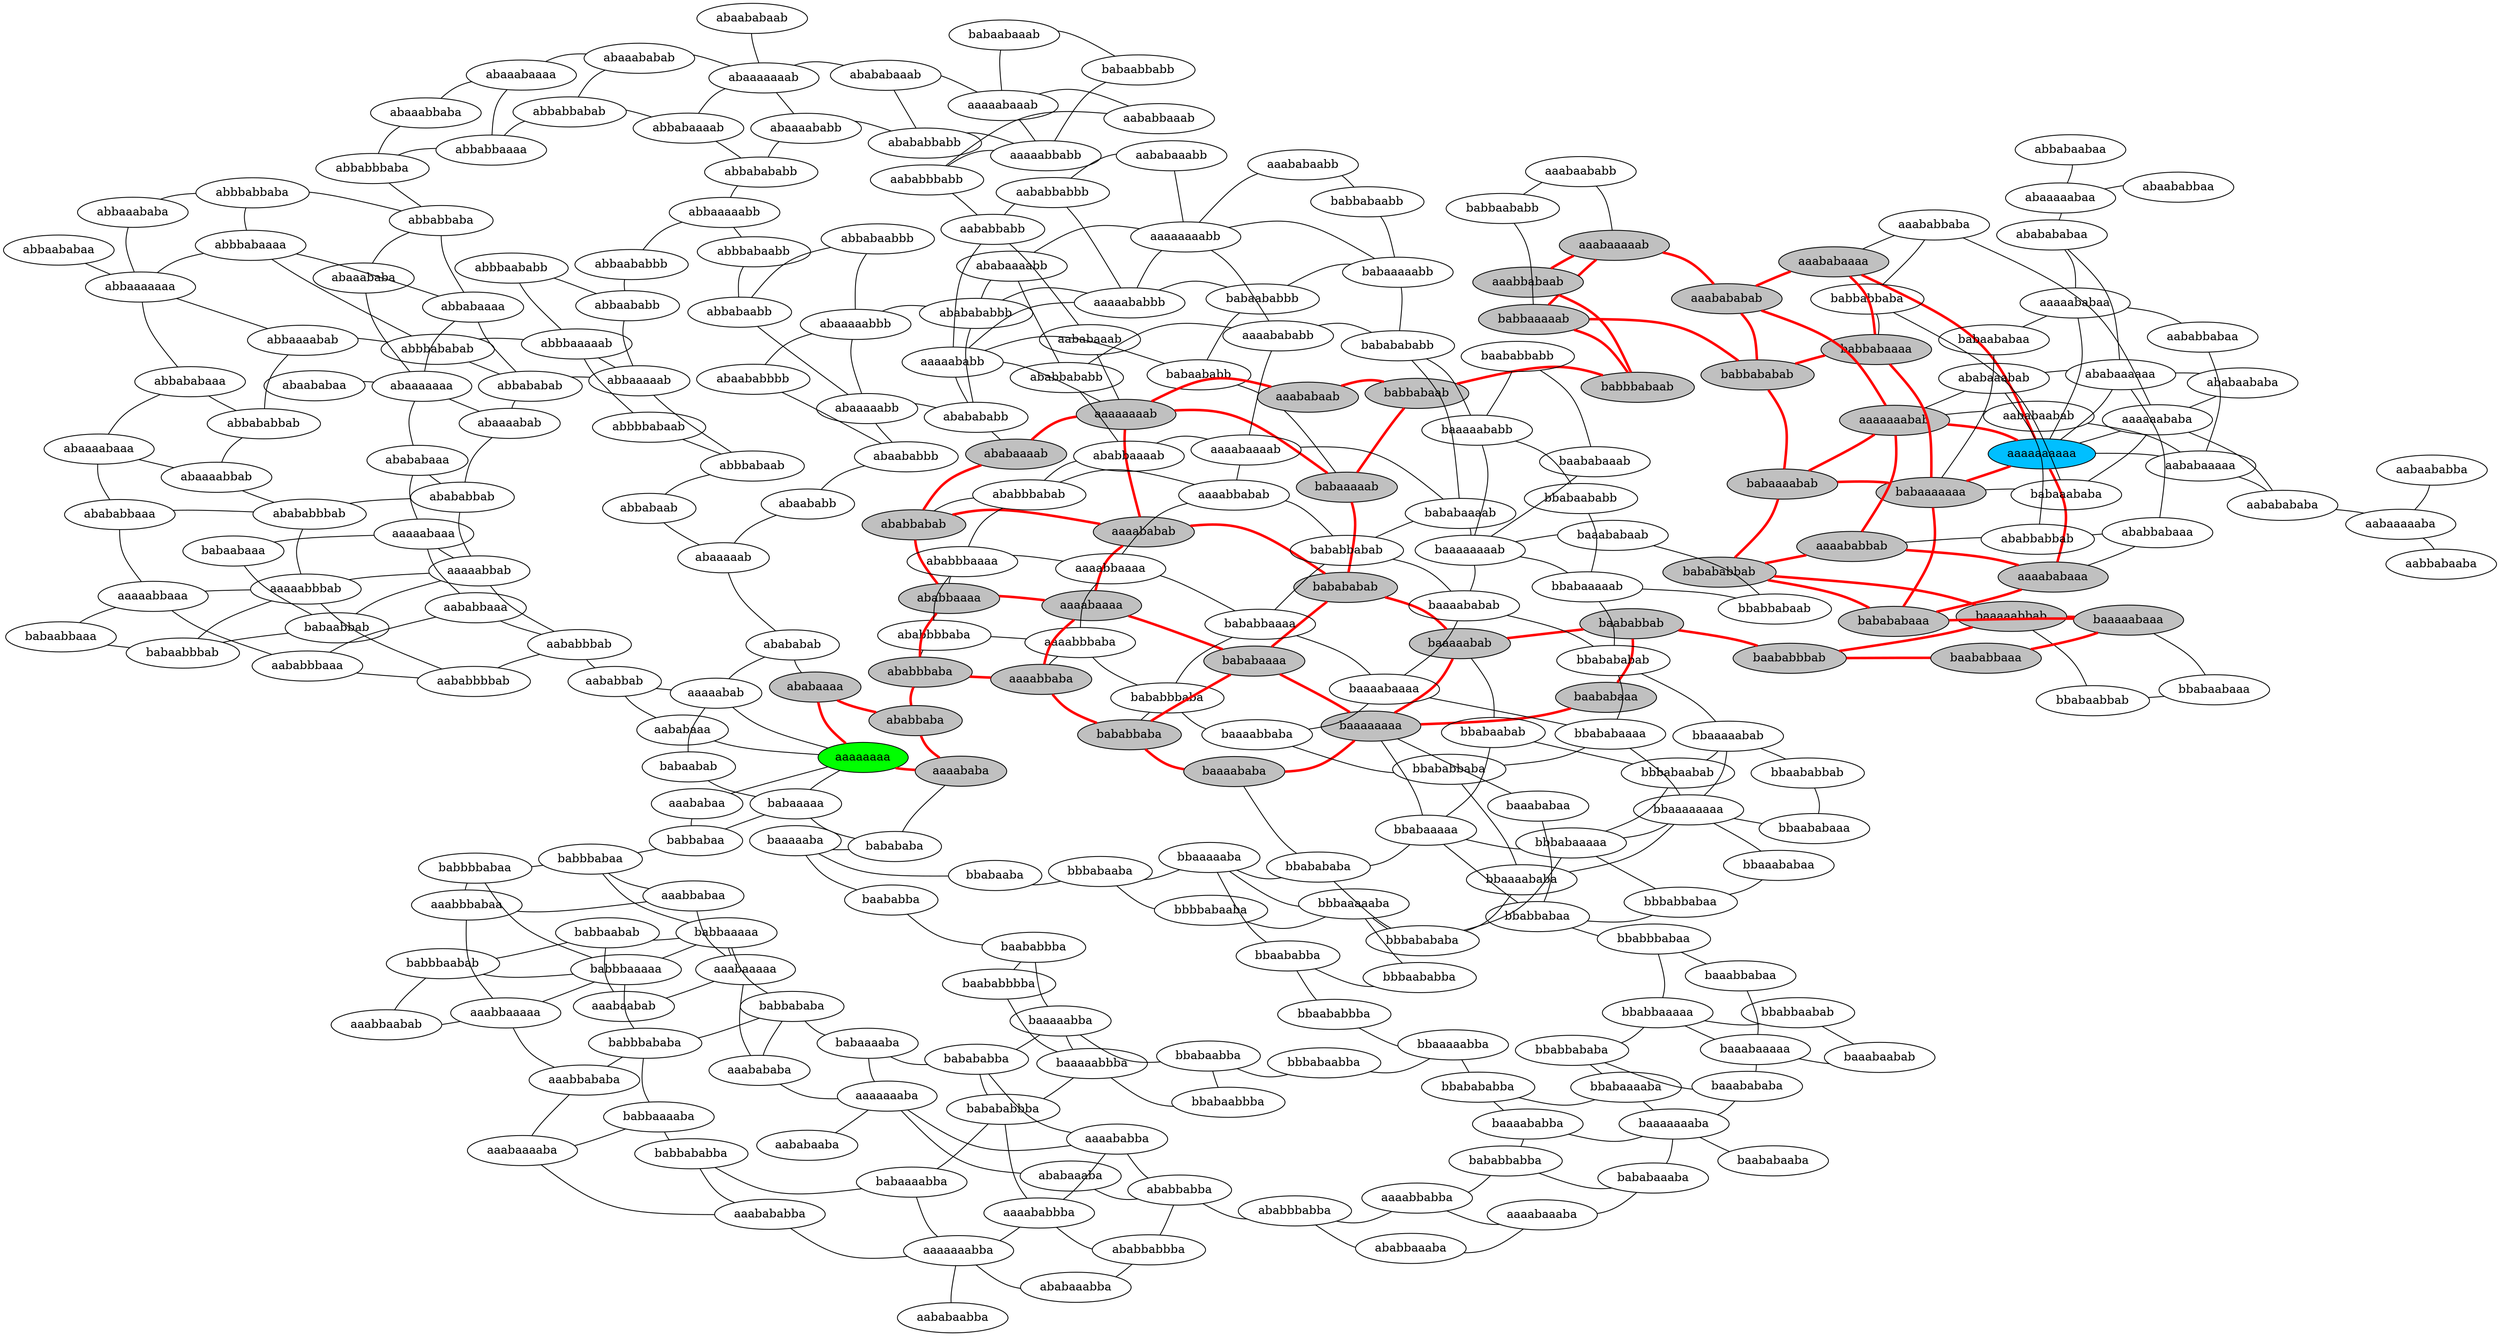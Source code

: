 graph D {
  rankdir=LR;
  overlap=false;
  splines=curved;
  layout=neato;
  aaaaaaaa [fillcolor=green, style=filled];
  aaaaaaaaaa [fillcolor=deepskyblue, style=filled];
  babaaaaaaa [fillcolor=gray, style=filled];
  babaaaabab [fillcolor=gray, style=filled];
  aaaababbab [fillcolor=gray, style=filled];
  babababbab [fillcolor=gray, style=filled];
  ababaaaab [fillcolor=gray, style=filled];
  ababbabab [fillcolor=gray, style=filled];
  baababbab [fillcolor=gray, style=filled];
  baababbbab [fillcolor=gray, style=filled];
  babbabaaaa [fillcolor=gray, style=filled];
  babbababab [fillcolor=gray, style=filled];
  baaaaabbab [fillcolor=gray, style=filled];
  baaaaaaaa [fillcolor=gray, style=filled];
  baababaaa [fillcolor=gray, style=filled];
  aaaababab [fillcolor=gray, style=filled];
  babababaaa [fillcolor=gray, style=filled];
  aaabaaaaab [fillcolor=gray, style=filled];
  babbaaaaab [fillcolor=gray, style=filled];
  babbabaab [fillcolor=gray, style=filled];
  babbbabaab [fillcolor=gray, style=filled];
  aaaabbaba [fillcolor=gray, style=filled];
  bababbaba [fillcolor=gray, style=filled];
  aaabbabaab [fillcolor=gray, style=filled];
  aaabababab [fillcolor=gray, style=filled];
  aaababaaaa [fillcolor=gray, style=filled];
  aaaababa [fillcolor=gray, style=filled];
  ababbaba [fillcolor=gray, style=filled];
  aaaaaaabab [fillcolor=gray, style=filled];
  ababaaaa [fillcolor=gray, style=filled];
  ababbbaba [fillcolor=gray, style=filled];
  baaaababa [fillcolor=gray, style=filled];
  baaaaabaaa [fillcolor=gray, style=filled];
  baababbaaa [fillcolor=gray, style=filled];
  aaaababaaa [fillcolor=gray, style=filled];
  aaaabaaaa [fillcolor=gray, style=filled];
  babaaaaab [fillcolor=gray, style=filled];
  babababab [fillcolor=gray, style=filled];
  baaaaabab [fillcolor=gray, style=filled];
  aaaaaaaab [fillcolor=gray, style=filled];
  aaababaab [fillcolor=gray, style=filled];
  bababaaaa [fillcolor=gray, style=filled];
  ababbaaaa [fillcolor=gray, style=filled];
  aaaaaaaa -- aaaababa [color=red,penwidth=3.0];
  aaaaaaaa -- ababaaaa [color=red,penwidth=3.0];
  aaaaaaaaaa -- aaaaaaabab [color=red,penwidth=3.0];
  aaaaaaaaaa -- aaaababaaa [color=red,penwidth=3.0];
  aaaaaaaaaa -- aaababaaaa [color=red,penwidth=3.0];
  aaaaaaaaaa -- babaaaaaaa [color=red,penwidth=3.0];
  aaaaaaaab -- aaaababab [color=red,penwidth=3.0];
  aaaaaaaab -- aaababaab [color=red,penwidth=3.0];
  aaaaaaaab -- ababaaaab [color=red,penwidth=3.0];
  aaaaaaaab -- babaaaaab [color=red,penwidth=3.0];
  aaaaaaabab -- aaaababbab [color=red,penwidth=3.0];
  aaaaaaabab -- aaabababab [color=red,penwidth=3.0];
  aaaaaaabab -- babaaaabab [color=red,penwidth=3.0];
  aaaabaaaa -- aaaababab [color=red,penwidth=3.0];
  aaaabaaaa -- aaaabbaba [color=red,penwidth=3.0];
  aaaabaaaa -- ababbaaaa [color=red,penwidth=3.0];
  aaaabaaaa -- bababaaaa [color=red,penwidth=3.0];
  aaaababa -- ababbaba [color=red,penwidth=3.0];
  aaaababaaa -- aaaababbab [color=red,penwidth=3.0];
  aaaababaaa -- babababaaa [color=red,penwidth=3.0];
  aaaababab -- ababbabab [color=red,penwidth=3.0];
  aaaababab -- babababab [color=red,penwidth=3.0];
  aaaababbab -- babababbab [color=red,penwidth=3.0];
  aaaabbaba -- ababbbaba [color=red,penwidth=3.0];
  aaaabbaba -- bababbaba [color=red,penwidth=3.0];
  aaabaaaaab -- aaabababab [color=red,penwidth=3.0];
  aaabaaaaab -- aaabbabaab [color=red,penwidth=3.0];
  aaabaaaaab -- babbaaaaab [color=red,penwidth=3.0];
  aaababaaaa -- aaabababab [color=red,penwidth=3.0];
  aaababaaaa -- babbabaaaa [color=red,penwidth=3.0];
  aaababaab -- babbabaab [color=red,penwidth=3.0];
  aaabababab -- babbababab [color=red,penwidth=3.0];
  aaabbabaab -- babbbabaab [color=red,penwidth=3.0];
  ababaaaa -- ababbaba [color=red,penwidth=3.0];
  ababaaaab -- ababbabab [color=red,penwidth=3.0];
  ababbaaaa -- ababbabab [color=red,penwidth=3.0];
  ababbaaaa -- ababbbaba [color=red,penwidth=3.0];
  ababbaba -- ababbbaba [color=red,penwidth=3.0];
  baaaaaaaa -- baaaaabab [color=red,penwidth=3.0];
  baaaaaaaa -- baaaababa [color=red,penwidth=3.0];
  baaaaaaaa -- baababaaa [color=red,penwidth=3.0];
  baaaaaaaa -- bababaaaa [color=red,penwidth=3.0];
  baaaaabaaa -- baaaaabbab [color=red,penwidth=3.0];
  baaaaabaaa -- baababbaaa [color=red,penwidth=3.0];
  baaaaabaaa -- babababaaa [color=red,penwidth=3.0];
  baaaaabab -- baababbab [color=red,penwidth=3.0];
  baaaaabab -- babababab [color=red,penwidth=3.0];
  baaaaabbab -- baababbbab [color=red,penwidth=3.0];
  baaaaabbab -- babababbab [color=red,penwidth=3.0];
  baaaababa -- bababbaba [color=red,penwidth=3.0];
  baababaaa -- baababbab [color=red,penwidth=3.0];
  baababbaaa -- baababbbab [color=red,penwidth=3.0];
  baababbab -- baababbbab [color=red,penwidth=3.0];
  babaaaaaaa -- babaaaabab [color=red,penwidth=3.0];
  babaaaaaaa -- babababaaa [color=red,penwidth=3.0];
  babaaaaaaa -- babbabaaaa [color=red,penwidth=3.0];
  babaaaaab -- babababab [color=red,penwidth=3.0];
  babaaaaab -- babbabaab [color=red,penwidth=3.0];
  babaaaabab -- babababbab [color=red,penwidth=3.0];
  babaaaabab -- babbababab [color=red,penwidth=3.0];
  bababaaaa -- babababab [color=red,penwidth=3.0];
  bababaaaa -- bababbaba [color=red,penwidth=3.0];
  babababaaa -- babababbab [color=red,penwidth=3.0];
  babbaaaaab -- babbababab [color=red,penwidth=3.0];
  babbaaaaab -- babbbabaab [color=red,penwidth=3.0];
  babbabaaaa -- babbababab [color=red,penwidth=3.0];
  babbabaab -- babbbabaab [color=red,penwidth=3.0];
  aaaaaaaa -- aaaaabab;
  aaaaaaaa -- aaababaa;
  aaaaaaaa -- aababaaa;
  aaaaaaaa -- babaaaaa;
  aaaaaaaaaa -- aaaaaababa;
  aaaaaaaaaa -- aaaaababaa;
  aaaaaaaaaa -- aababaaaaa;
  aaaaaaaaaa -- ababaaaaaa;
  aaaaaaaab -- aaaaababb;
  aaaaaaaab -- aababaaab;
  aaaaaaaabb -- aaaaababbb;
  aaaaaaaabb -- aaaabababb;
  aaaaaaaabb -- aaababaabb;
  aaaaaaaabb -- aababaaabb;
  aaaaaaaabb -- ababaaaabb;
  aaaaaaaabb -- babaaaaabb;
  aaaaaaaba -- aaaababba;
  aaaaaaaba -- aaabababa;
  aaaaaaaba -- aababaaba;
  aaaaaaaba -- ababaaaba;
  aaaaaaaba -- babaaaaba;
  aaaaaaabab -- aababaabab;
  aaaaaaabab -- ababaaabab;
  aaaaaaabba -- aaaababbba;
  aaaaaaabba -- aaabababba;
  aaaaaaabba -- aababaabba;
  aaaaaaabba -- ababaaabba;
  aaaaaaabba -- babaaaabba;
  aaaaaababa -- aaababbaba;
  aaaaaababa -- aababababa;
  aaaaaababa -- ababaababa;
  aaaaaababa -- babaaababa;
  aaaaabaaa -- aaaaabbab;
  aaaaabaaa -- aababbaaa;
  aaaaabaaa -- abababaaa;
  aaaaabaaa -- babaabaaa;
  aaaaabaaab -- aaaaabbabb;
  aaaaabaaab -- aababbaaab;
  aaaaabaaab -- abababaaab;
  aaaaabaaab -- babaabaaab;
  aaaaabab -- aababbab;
  aaaaabab -- abababab;
  aaaaabab -- babaabab;
  aaaaababaa -- aababbabaa;
  aaaaababaa -- ababababaa;
  aaaaababaa -- babaababaa;
  aaaaababb -- aaaaababbb;
  aaaaababb -- aababbabb;
  aaaaababb -- ababababb;
  aaaaababb -- babaababb;
  aaaaababbb -- aababbabbb;
  aaaaababbb -- ababababbb;
  aaaaababbb -- babaababbb;
  aaaaabbaaa -- aaaaabbbab;
  aaaaabbaaa -- aababbbaaa;
  aaaaabbaaa -- abababbaaa;
  aaaaabbaaa -- babaabbaaa;
  aaaaabbab -- aaaaabbbab;
  aaaaabbab -- aababbbab;
  aaaaabbab -- abababbab;
  aaaaabbab -- babaabbab;
  aaaaabbabb -- aababbbabb;
  aaaaabbabb -- abababbabb;
  aaaaabbabb -- babaabbabb;
  aaaaabbbab -- aababbbbab;
  aaaaabbbab -- abababbbab;
  aaaaabbbab -- babaabbbab;
  aaaabaaaab -- aaaabababb;
  aaaabaaaab -- aaaabbabab;
  aaaabaaaab -- ababbaaaab;
  aaaabaaaab -- bababaaaab;
  aaaabaaaba -- aaaabbabba;
  aaaabaaaba -- ababbaaaba;
  aaaabaaaba -- bababaaaba;
  aaaababa -- babababa;
  aaaababaaa -- ababbabaaa;
  aaaabababb -- ababbababb;
  aaaabababb -- bababababb;
  aaaababba -- aaaababbba;
  aaaababba -- ababbabba;
  aaaababba -- babababba;
  aaaababbab -- ababbabbab;
  aaaababbba -- ababbabbba;
  aaaababbba -- babababbba;
  aaaabbaaaa -- aaaabbabab;
  aaaabbaaaa -- aaaabbbaba;
  aaaabbaaaa -- ababbbaaaa;
  aaaabbaaaa -- bababbaaaa;
  aaaabbaba -- aaaabbbaba;
  aaaabbabab -- ababbbabab;
  aaaabbabab -- bababbabab;
  aaaabbabba -- ababbbabba;
  aaaabbabba -- bababbabba;
  aaaabbbaba -- ababbbbaba;
  aaaabbbaba -- bababbbaba;
  aaabaaaaa -- aaabaabab;
  aaabaaaaa -- aaabababa;
  aaabaaaaa -- aaabbabaa;
  aaabaaaaa -- babbaaaaa;
  aaabaaaaab -- aaabaababb;
  aaabaaaaba -- aaabababba;
  aaabaaaaba -- aaabbababa;
  aaabaaaaba -- babbaaaaba;
  aaabaabab -- babbaabab;
  aaabaababb -- babbaababb;
  aaababaa -- babbabaa;
  aaababaaaa -- aaababbaba;
  aaababaabb -- babbabaabb;
  aaabababa -- babbababa;
  aaabababba -- babbababba;
  aaababbaba -- babbabbaba;
  aaabbaaaaa -- aaabbaabab;
  aaabbaaaaa -- aaabbababa;
  aaabbaaaaa -- aaabbbabaa;
  aaabbaaaaa -- babbbaaaaa;
  aaabbaabab -- babbbaabab;
  aaabbabaa -- aaabbbabaa;
  aaabbabaa -- babbbabaa;
  aaabbababa -- babbbababa;
  aaabbbabaa -- babbbbabaa;
  aabaaaaaba -- aabaababba;
  aabaaaaaba -- aababababa;
  aabaaaaaba -- aabbabaaba;
  aababaaa -- aababbab;
  aababaaaaa -- aababaabab;
  aababaaaaa -- aababababa;
  aababaaaaa -- aababbabaa;
  aababaaab -- aababbabb;
  aababaaabb -- aababbabbb;
  aababbaaa -- aababbbaaa;
  aababbaaa -- aababbbab;
  aababbaaab -- aababbbabb;
  aababbab -- aababbbab;
  aababbabb -- aababbabbb;
  aababbabb -- aababbbabb;
  aababbbaaa -- aababbbbab;
  aababbbab -- aababbbbab;
  abaaaaaaa -- abaaaabab;
  abaaaaaaa -- abaaababa;
  abaaaaaaa -- abaababaa;
  abaaaaaaa -- abababaaa;
  abaaaaaaa -- abbabaaaa;
  abaaaaaaab -- abaaaababb;
  abaaaaaaab -- abaaababab;
  abaaaaaaab -- abaababaab;
  abaaaaaaab -- abababaaab;
  abaaaaaaab -- abbabaaaab;
  abaaaaab -- abaababb;
  abaaaaab -- abababab;
  abaaaaab -- abbabaab;
  abaaaaabaa -- abaababbaa;
  abaaaaabaa -- ababababaa;
  abaaaaabaa -- abbabaabaa;
  abaaaaabb -- abaaaaabbb;
  abaaaaabb -- abaababbb;
  abaaaaabb -- ababababb;
  abaaaaabb -- abbabaabb;
  abaaaaabbb -- abaababbbb;
  abaaaaabbb -- ababababbb;
  abaaaaabbb -- abbabaabbb;
  abaaaabaaa -- abaaaabbab;
  abaaaabaaa -- abababbaaa;
  abaaaabaaa -- abbababaaa;
  abaaaabab -- abababbab;
  abaaaabab -- abbababab;
  abaaaababb -- abababbabb;
  abaaaababb -- abbabababb;
  abaaaabbab -- abababbbab;
  abaaaabbab -- abbababbab;
  abaaabaaaa -- abaaababab;
  abaaabaaaa -- abaaabbaba;
  abaaabaaaa -- abbabbaaaa;
  abaaababa -- abbabbaba;
  abaaababab -- abbabbabab;
  abaaabbaba -- abbabbbaba;
  abaababb -- abaababbb;
  abaababbb -- abaababbbb;
  ababaaaa -- abababab;
  ababaaaaaa -- ababaaabab;
  ababaaaaaa -- ababaababa;
  ababaaaaaa -- ababababaa;
  ababaaaaaa -- ababbabaaa;
  ababaaaab -- ababababb;
  ababaaaabb -- ababababbb;
  ababaaaabb -- ababbababb;
  ababaaaba -- ababbabba;
  ababaaabab -- ababbabbab;
  ababaaabba -- ababbabbba;
  abababaaa -- abababbab;
  abababaaab -- abababbabb;
  ababababb -- ababababbb;
  abababbaaa -- abababbbab;
  abababbab -- abababbbab;
  ababbaaaa -- ababbbaaaa;
  ababbaaaab -- ababbababb;
  ababbaaaab -- ababbbabab;
  ababbaaaba -- ababbbabba;
  ababbabaaa -- ababbabbab;
  ababbabab -- ababbbabab;
  ababbabba -- ababbabbba;
  ababbabba -- ababbbabba;
  ababbbaaaa -- ababbbabab;
  ababbbaaaa -- ababbbbaba;
  ababbbaba -- ababbbbaba;
  abbaaaaaaa -- abbaaaabab;
  abbaaaaaaa -- abbaaababa;
  abbaaaaaaa -- abbaababaa;
  abbaaaaaaa -- abbababaaa;
  abbaaaaaaa -- abbbabaaaa;
  abbaaaaab -- abbaababb;
  abbaaaaab -- abbababab;
  abbaaaaab -- abbbaaaaab;
  abbaaaaab -- abbbabaab;
  abbaaaaabb -- abbaababbb;
  abbaaaaabb -- abbabababb;
  abbaaaaabb -- abbbabaabb;
  abbaaaabab -- abbababbab;
  abbaaaabab -- abbbababab;
  abbaaababa -- abbbabbaba;
  abbaababb -- abbaababbb;
  abbaababb -- abbbaababb;
  abbabaaaa -- abbababab;
  abbabaaaa -- abbabbaba;
  abbabaaaa -- abbbabaaaa;
  abbabaaaab -- abbabababb;
  abbabaaaab -- abbabbabab;
  abbabaab -- abbbabaab;
  abbabaabb -- abbabaabbb;
  abbabaabb -- abbbabaabb;
  abbababaaa -- abbababbab;
  abbababab -- abbbababab;
  abbabbaaaa -- abbabbabab;
  abbabbaaaa -- abbabbbaba;
  abbabbaba -- abbabbbaba;
  abbabbaba -- abbbabbaba;
  abbbaaaaab -- abbbaababb;
  abbbaaaaab -- abbbababab;
  abbbaaaaab -- abbbbabaab;
  abbbabaaaa -- abbbababab;
  abbbabaaaa -- abbbabbaba;
  abbbabaab -- abbbbabaab;
  baaaaaaaa -- baaababaa;
  baaaaaaaa -- bbabaaaaa;
  baaaaaaaab -- baaaaababb;
  baaaaaaaab -- baaaababab;
  baaaaaaaab -- baaababaab;
  baaaaaaaab -- baababaaab;
  baaaaaaaab -- bababaaaab;
  baaaaaaaab -- bbabaaaaab;
  baaaaaaaba -- baaaababba;
  baaaaaaaba -- baaabababa;
  baaaaaaaba -- baababaaba;
  baaaaaaaba -- bababaaaba;
  baaaaaaaba -- bbabaaaaba;
  baaaaaba -- baababba;
  baaaaaba -- babababa;
  baaaaaba -- bbabaaba;
  baaaaabaaa -- bbabaabaaa;
  baaaaabab -- bbabaabab;
  baaaaababb -- baababbabb;
  baaaaababb -- bababababb;
  baaaaababb -- bbabaababb;
  baaaaabba -- baaaaabbba;
  baaaaabba -- baababbba;
  baaaaabba -- babababba;
  baaaaabba -- bbabaabba;
  baaaaabbab -- bbabaabbab;
  baaaaabbba -- baababbbba;
  baaaaabbba -- babababbba;
  baaaaabbba -- bbabaabbba;
  baaaabaaaa -- baaaababab;
  baaaabaaaa -- baaaabbaba;
  baaaabaaaa -- bababbaaaa;
  baaaabaaaa -- bbababaaaa;
  baaaababa -- bbabababa;
  baaaababab -- bababbabab;
  baaaababab -- bbabababab;
  baaaababba -- bababbabba;
  baaaababba -- bbabababba;
  baaaabbaba -- bababbbaba;
  baaaabbaba -- bbababbaba;
  baaabaaaaa -- baaabaabab;
  baaabaaaaa -- baaabababa;
  baaabaaaaa -- baaabbabaa;
  baaabaaaaa -- bbabbaaaaa;
  baaabaabab -- bbabbaabab;
  baaababaa -- bbabbabaa;
  baaababaab -- bbabbabaab;
  baaabababa -- bbabbababa;
  baaabbabaa -- bbabbbabaa;
  baababaaab -- baababbabb;
  baababba -- baababbba;
  baababbba -- baababbbba;
  babaaaaa -- babaabab;
  babaaaaa -- babababa;
  babaaaaa -- babbabaa;
  babaaaaaaa -- babaaababa;
  babaaaaaaa -- babaababaa;
  babaaaaab -- babaababb;
  babaaaaabb -- babaababbb;
  babaaaaabb -- bababababb;
  babaaaaabb -- babbabaabb;
  babaaaaba -- babababba;
  babaaaaba -- babbababa;
  babaaaabba -- babababbba;
  babaaaabba -- babbababba;
  babaaababa -- babbabbaba;
  babaabaaa -- babaabbab;
  babaabaaab -- babaabbabb;
  babaababb -- babaababbb;
  babaabbaaa -- babaabbbab;
  babaabbab -- babaabbbab;
  bababaaaab -- bababababb;
  bababaaaab -- bababbabab;
  bababaaaba -- bababbabba;
  babababba -- babababbba;
  bababbaaaa -- bababbabab;
  bababbaaaa -- bababbbaba;
  bababbaba -- bababbbaba;
  babbaaaaa -- babbaabab;
  babbaaaaa -- babbababa;
  babbaaaaa -- babbbaaaaa;
  babbaaaaa -- babbbabaa;
  babbaaaaab -- babbaababb;
  babbaaaaba -- babbababba;
  babbaaaaba -- babbbababa;
  babbaabab -- babbbaabab;
  babbabaa -- babbbabaa;
  babbabaaaa -- babbabbaba;
  babbababa -- babbbababa;
  babbbaaaaa -- babbbaabab;
  babbbaaaaa -- babbbababa;
  babbbaaaaa -- babbbbabaa;
  babbbabaa -- babbbbabaa;
  bbaaaaaaaa -- bbaaaaabab;
  bbaaaaaaaa -- bbaaaababa;
  bbaaaaaaaa -- bbaaababaa;
  bbaaaaaaaa -- bbaababaaa;
  bbaaaaaaaa -- bbababaaaa;
  bbaaaaaaaa -- bbbabaaaaa;
  bbaaaaaba -- bbaababba;
  bbaaaaaba -- bbabababa;
  bbaaaaaba -- bbbaaaaaba;
  bbaaaaaba -- bbbabaaba;
  bbaaaaabab -- bbaababbab;
  bbaaaaabab -- bbabababab;
  bbaaaaabab -- bbbabaabab;
  bbaaaaabba -- bbaababbba;
  bbaaaaabba -- bbabababba;
  bbaaaaabba -- bbbabaabba;
  bbaaaababa -- bbababbaba;
  bbaaaababa -- bbbabababa;
  bbaaababaa -- bbbabbabaa;
  bbaababaaa -- bbaababbab;
  bbaababba -- bbaababbba;
  bbaababba -- bbbaababba;
  bbabaaaaa -- bbabaabab;
  bbabaaaaa -- bbabababa;
  bbabaaaaa -- bbabbabaa;
  bbabaaaaa -- bbbabaaaaa;
  bbabaaaaab -- bbabaababb;
  bbabaaaaab -- bbabababab;
  bbabaaaaab -- bbabbabaab;
  bbabaaaaba -- bbabababba;
  bbabaaaaba -- bbabbababa;
  bbabaaba -- bbbabaaba;
  bbabaabaaa -- bbabaabbab;
  bbabaabab -- bbbabaabab;
  bbabaabba -- bbabaabbba;
  bbabaabba -- bbbabaabba;
  bbababaaaa -- bbabababab;
  bbababaaaa -- bbababbaba;
  bbabababa -- bbbabababa;
  bbabbaaaaa -- bbabbaabab;
  bbabbaaaaa -- bbabbababa;
  bbabbaaaaa -- bbabbbabaa;
  bbabbabaa -- bbabbbabaa;
  bbabbabaa -- bbbabbabaa;
  bbbaaaaaba -- bbbaababba;
  bbbaaaaaba -- bbbabababa;
  bbbaaaaaba -- bbbbabaaba;
  bbbabaaaaa -- bbbabaabab;
  bbbabaaaaa -- bbbabababa;
  bbbabaaaaa -- bbbabbabaa;
  bbbabaaba -- bbbbabaaba;
  { rank=same; aaaaaaaa }
  { rank=same; babaaaaa, ababaaaa, aababaaa, aaababaa, aaaababa, aaaaabab }
  { rank=same; babbabaa, babababa, babaabab, ababbaba, abababab, aababbab }
  { rank=same; babbbabaa, baaaaaba, ababbbaba, abaaaaab, aababbbab }
  { rank=same; aaabbabaa, babbaaaaa, babbbbabaa, bbabaaba, baababba, aaaabbaba, ababbaaaa, ababbbbaba, abbabaab, abaababb, aaaaabbab, aababbaaa, aababbbbab }
  { rank=same; aaabaaaaa, aaabbbabaa, babbababa, babbaabab, babbbaaaaa, bbbabaaba, baababbba, aaaabaaaa, bababbaba, aaaabbbaba, ababbabab, ababbbaaaa, abbbabaab, abaababbb, aaaaabaaa, babaabbab, abababbab, aaaaabbbab, aababbbaaa }
  { rank=same; aaabababa, aaabaabab, aaabbaaaaa, babaaaaba, babbbababa, babbbaabab, bbaaaaaba, bbbbabaaba, baaaaabba, baababbbba, bababaaaa, aaaababab, baaaababa, bababbbaba, aaaabbaaaa, ababaaaab, ababbbabab, abbaaaaab, abbbbabaab, abaaaaabb, abaababbbb, babaabaaa, abababaaa, babaabbbab, abaaaabab, abababbbab, aaaaabbaaa }
  { rank=same; aaaaaaaba, aaabbababa, aaabbaabab, babababba, babbaaaaba, bbabababa, bbaababba, bbbaaaaaba, bbabaabba, baaaaabbba, baaaaaaaa, babababab, aaaaaaaab, baaaabbaba, bababbaaaa, aaaabbabab, ababababb, ababbaaaab, abbababab, abbaababb, abbbaaaaab, abbabaabb, abaaaaabbb, abaaaaaaa, babaabbaaa, abaaaabbab, abababbaaa }
  { rank=same; ababaaaba, aababaaba, aaaababba, aaabaaaaba, babababbba, babbababba, bbabaaaaa, bbbabababa, bbbaababba, bbaababbba, bbbabaabba, bbabaabbba, baababaaa, baaababaa, baaaaabab, babaaaaab, aababaaab, aaababaab, aaaaababb, baaaabaaaa, bbababbaba, bababbabab, aaaabaaaab, ababababbb, ababbababb, abbabaaaa, abbbababab, abbbaababb, abbaababbb, abbbabaabb, abbabaabbb, abaababaa, abaaababa, abaaaabaaa, abbababbab }
  { rank=same; ababbabba, aaaababbba, aaabababba, babaaaabba, bbabbabaa, bbabaabab, bbbabaaaaa, bbaaaababa, bbaaaaabba, baababbab, babbabaab, babaababb, aababbabb, aaaaababbb, bbababaaaa, baaaababab, bababaaaab, aaaabababb, ababaaaabb, abbabbaba, abbbabaaaa, abbaaaabab, abbaaaaabb, abbababaaa }
  { rank=same; ababbbabba, ababbabbba, aaaaaaabba, bbbabbabaa, bbabbbabaa, bbbabaabab, bbaaaaaaaa, bbabababba, baababbbab, babbbabaab, babaababbb, aababbbabb, aababbabbb, aaaaaaaabb, bbabababab, baaaaaaaab, bababababb, abbbabbaba, abbabbbaba, abbaaaaaaa, abbabababb }
  { rank=same; aaaabbabba, ababbaaaba, ababaaabba, aababaabba, bbaaababaa, baaabbabaa, bbabbaaaaa, bbaaaaabab, bbaababaaa, baaaababba, bbabaaaaba, baaaaabbab, baababbaaa, aaabbabaab, babbaaaaab, babaaaaabb, aaaaabbabb, aababbaaab, aababaaabb, aaababaabb, bbabaaaaab, baababaaab, baaababaab, baaaaababb, abbaaababa, abaaabbaba, abbabbaaaa, abbaababaa, abaaaababb, abbabaaaab }
  { rank=same; aaaabaaaba, bababbabba, baaabaaaaa, bbabbababa, bbabbaabab, bbaababbab, baaaaaaaba, baaaaabaaa, bbabaabbab, babababbab, aaabaaaaab, babbababab, babbaababb, babbabaabb, aaaaabaaab, babaabbabb, abababbabb, bbabbabaab, bbabaababb, baababbabb, abaaabaaaa, abbabbabab, abaaaaaaab }
  { rank=same; bababaaaba, baaabababa, baaabaabab, baababaaba, bbabaabaaa, babababaaa, aaaababbab, babaaaabab, aaabababab, aaabaababb, babbabaaaa, babaabaaab, abababaaab, abaaababab, abaababaab }
  { rank=same; aaaababaaa, babaaaaaaa, aaaaaaabab, ababbabbab, aaababaaaa, babbabbaba }
  { rank=same; aaaaaaaaaa, ababbabaaa, babaababaa, babaaababa, ababaaabab, aababaabab, aaababbaba }
  { rank=same; ababaaaaaa, aababaaaaa, aaaaababaa, aaaaaababa }
  { rank=same; ababababaa, ababaababa, aababbabaa, aababababa }
  { rank=same; abaaaaabaa, aabaaaaaba }
  { rank=same; abbabaabaa, abaababbaa, aabbabaaba, aabaababba }
}

